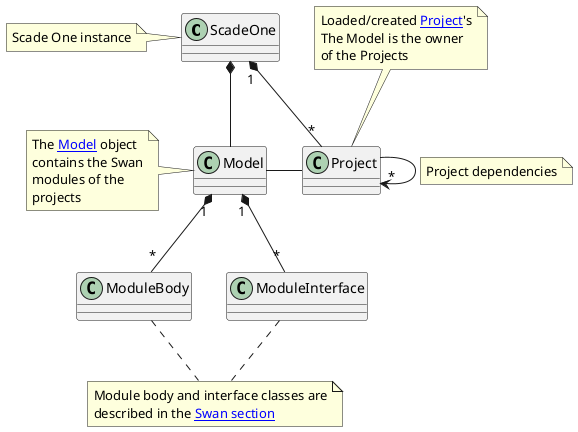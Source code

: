 @startuml
' ScadeOne overview



ScadeOne "1" *-- "*" Project

note left of ScadeOne
Scade One instance
end note

note top of Project
Loaded/created [[/api/project.html Project]]'s
The Model is the owner
of the Projects
end note
Project --> "*" Project
note right on link
Project dependencies
end note

ScadeOne *-- Model
note left of Model
The [[/api/model.html Model]] object
contains the Swan
modules of the 
projects
end note

Project -left- Model

Model "1" *-- "*" ModuleBody
Model "1" *-- "*" ModuleInterface

note as ModuleNote
Module body and interface classes are
described in the [[/api/language Swan section]]
end note

ModuleBody .. ModuleNote
ModuleInterface .. ModuleNote
@enduml
